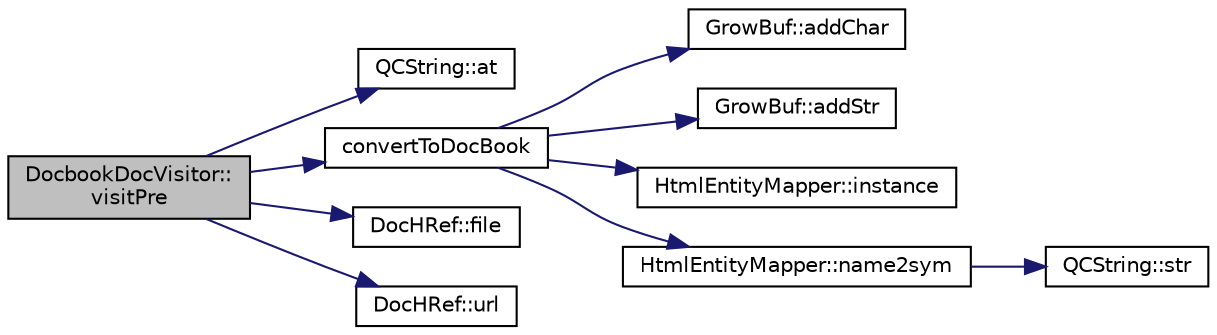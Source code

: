 digraph "DocbookDocVisitor::visitPre"
{
 // LATEX_PDF_SIZE
  edge [fontname="Helvetica",fontsize="10",labelfontname="Helvetica",labelfontsize="10"];
  node [fontname="Helvetica",fontsize="10",shape=record];
  rankdir="LR";
  Node1 [label="DocbookDocVisitor::\lvisitPre",height=0.2,width=0.4,color="black", fillcolor="grey75", style="filled", fontcolor="black",tooltip=" "];
  Node1 -> Node2 [color="midnightblue",fontsize="10",style="solid",fontname="Helvetica"];
  Node2 [label="QCString::at",height=0.2,width=0.4,color="black", fillcolor="white", style="filled",URL="$classQCString.html#a4c8be5d062cc14919b53ff0a3c8f9a4f",tooltip=" "];
  Node1 -> Node3 [color="midnightblue",fontsize="10",style="solid",fontname="Helvetica"];
  Node3 [label="convertToDocBook",height=0.2,width=0.4,color="black", fillcolor="white", style="filled",URL="$util_8cpp.html#a7c12b32b5b825c9fc989731c66ba1933",tooltip=" "];
  Node3 -> Node4 [color="midnightblue",fontsize="10",style="solid",fontname="Helvetica"];
  Node4 [label="GrowBuf::addChar",height=0.2,width=0.4,color="black", fillcolor="white", style="filled",URL="$classGrowBuf.html#a46b4677f555d2abc718f26e71a59efda",tooltip=" "];
  Node3 -> Node5 [color="midnightblue",fontsize="10",style="solid",fontname="Helvetica"];
  Node5 [label="GrowBuf::addStr",height=0.2,width=0.4,color="black", fillcolor="white", style="filled",URL="$classGrowBuf.html#a5e0ff6d9f7a7139725d77a9d669340f3",tooltip=" "];
  Node3 -> Node6 [color="midnightblue",fontsize="10",style="solid",fontname="Helvetica"];
  Node6 [label="HtmlEntityMapper::instance",height=0.2,width=0.4,color="black", fillcolor="white", style="filled",URL="$classHtmlEntityMapper.html#ae6ddba77b763691a6e3a1c9021e8d944",tooltip=" "];
  Node3 -> Node7 [color="midnightblue",fontsize="10",style="solid",fontname="Helvetica"];
  Node7 [label="HtmlEntityMapper::name2sym",height=0.2,width=0.4,color="black", fillcolor="white", style="filled",URL="$classHtmlEntityMapper.html#ae5a015b9df7e2e99420e8fe7d4adbd71",tooltip="Give code of the requested HTML entity name."];
  Node7 -> Node8 [color="midnightblue",fontsize="10",style="solid",fontname="Helvetica"];
  Node8 [label="QCString::str",height=0.2,width=0.4,color="black", fillcolor="white", style="filled",URL="$classQCString.html#a9824b07232eea418ab3b3e7dc3178eec",tooltip=" "];
  Node1 -> Node9 [color="midnightblue",fontsize="10",style="solid",fontname="Helvetica"];
  Node9 [label="DocHRef::file",height=0.2,width=0.4,color="black", fillcolor="white", style="filled",URL="$classDocHRef.html#aa4e295c3ed9f05b818f7ae74ee6f34a0",tooltip=" "];
  Node1 -> Node10 [color="midnightblue",fontsize="10",style="solid",fontname="Helvetica"];
  Node10 [label="DocHRef::url",height=0.2,width=0.4,color="black", fillcolor="white", style="filled",URL="$classDocHRef.html#a5413d17bd302ad2e43057488bdd96175",tooltip=" "];
}
